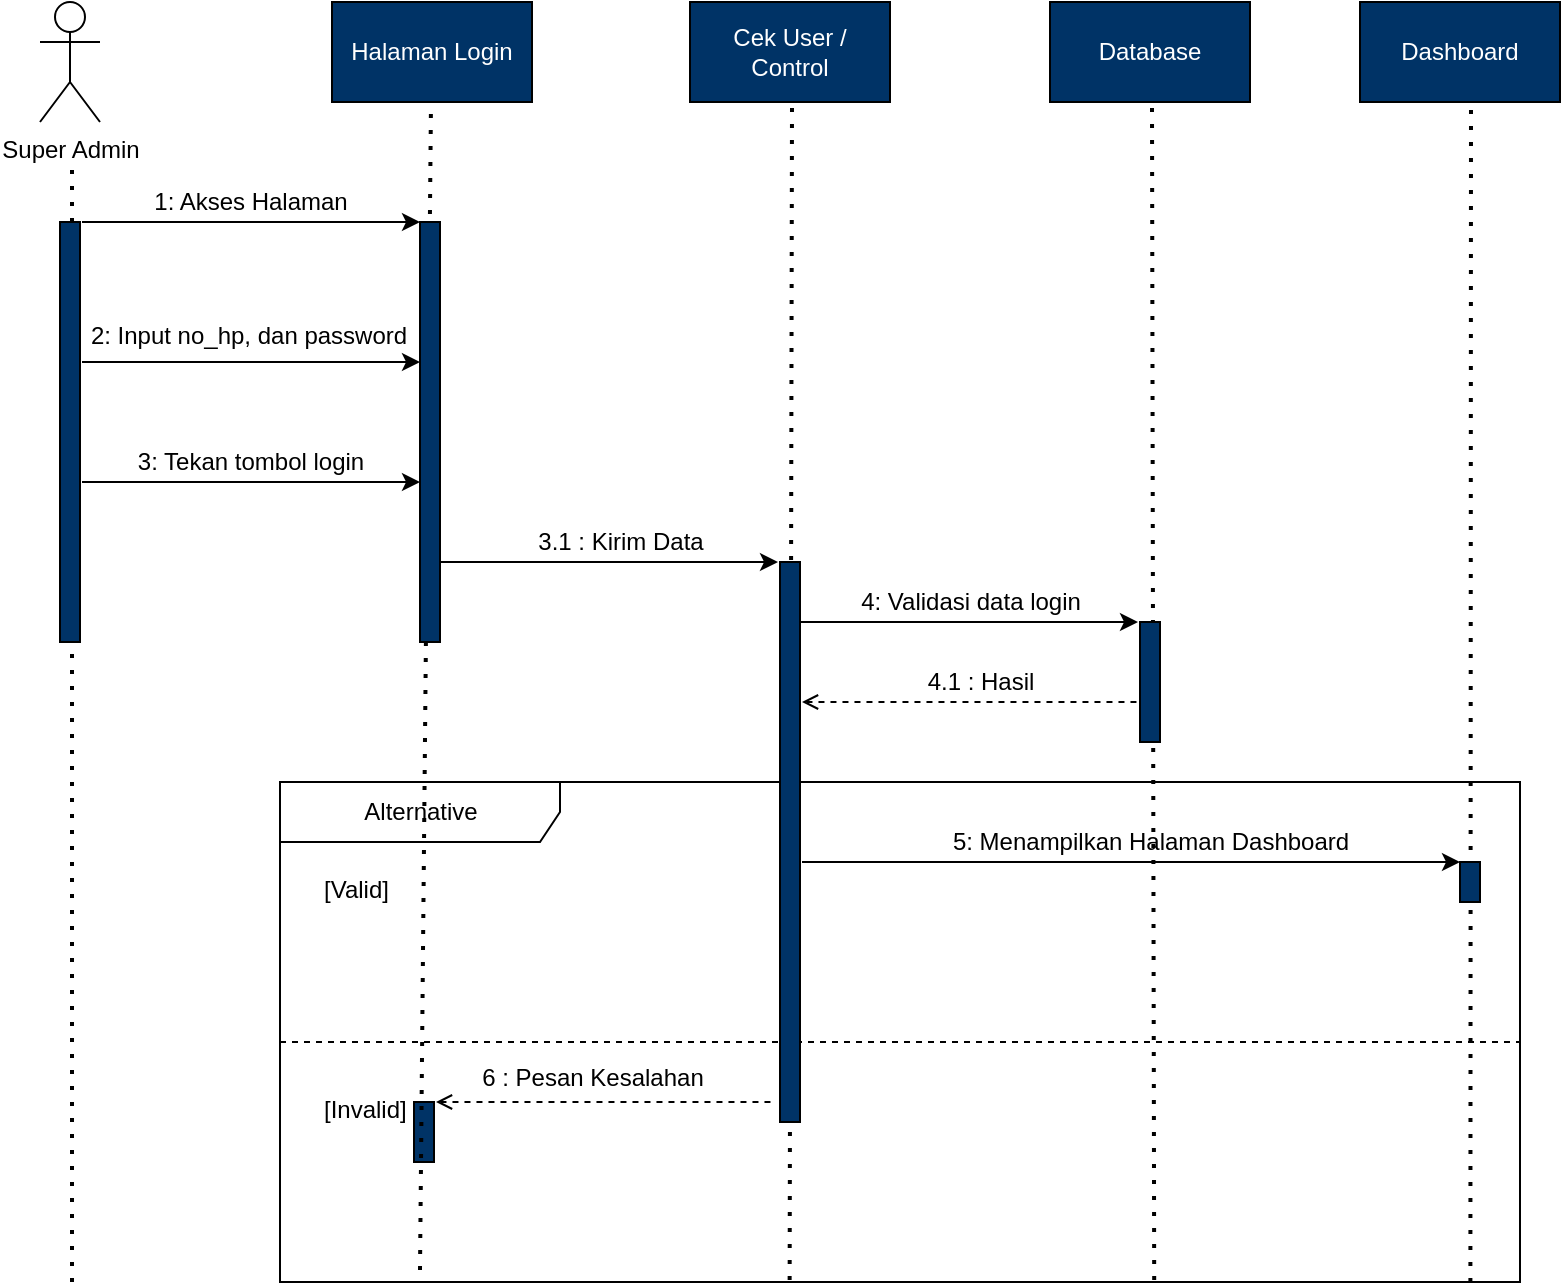 <mxfile version="17.4.2" type="device"><diagram id="HIiUiFuHQ_TdXXzIPhT4" name="Page-1"><mxGraphModel dx="868" dy="482" grid="1" gridSize="10" guides="1" tooltips="1" connect="1" arrows="1" fold="1" page="1" pageScale="1" pageWidth="850" pageHeight="1100" math="0" shadow="0"><root><mxCell id="0"/><mxCell id="1" parent="0"/><mxCell id="Pdd8FAaO6tSMZlJDGSBu-41" value="Alternative" style="shape=umlFrame;tabWidth=110;tabHeight=30;tabPosition=left;html=1;boundedLbl=1;labelInHeader=1;width=140;height=30;" parent="1" vertex="1"><mxGeometry x="250" y="480" width="620" height="250" as="geometry"/></mxCell><mxCell id="Pdd8FAaO6tSMZlJDGSBu-42" value="[Valid]" style="text" parent="Pdd8FAaO6tSMZlJDGSBu-41" vertex="1"><mxGeometry width="100" height="20" relative="1" as="geometry"><mxPoint x="20" y="40" as="offset"/></mxGeometry></mxCell><mxCell id="Pdd8FAaO6tSMZlJDGSBu-43" value="[Invalid]" style="line;strokeWidth=1;dashed=1;labelPosition=center;verticalLabelPosition=bottom;align=left;verticalAlign=top;spacingLeft=20;spacingTop=15;" parent="Pdd8FAaO6tSMZlJDGSBu-41" vertex="1"><mxGeometry y="125" width="620.0" height="10" as="geometry"/></mxCell><mxCell id="Pdd8FAaO6tSMZlJDGSBu-45" value="" style="html=1;points=[];perimeter=orthogonalPerimeter;fillColor=#003366;" parent="Pdd8FAaO6tSMZlJDGSBu-41" vertex="1"><mxGeometry x="67" y="160" width="10" height="30" as="geometry"/></mxCell><mxCell id="Pdd8FAaO6tSMZlJDGSBu-46" value="" style="endArrow=none;html=1;rounded=0;startArrow=open;startFill=0;endFill=0;dashed=1;" parent="Pdd8FAaO6tSMZlJDGSBu-41" edge="1"><mxGeometry width="50" height="50" relative="1" as="geometry"><mxPoint x="78" y="160" as="sourcePoint"/><mxPoint x="247" y="160" as="targetPoint"/></mxGeometry></mxCell><mxCell id="Pdd8FAaO6tSMZlJDGSBu-52" value="6 : Pesan Kesalahan" style="text;html=1;resizable=0;autosize=1;align=center;verticalAlign=middle;points=[];fillColor=none;strokeColor=none;rounded=0;" parent="Pdd8FAaO6tSMZlJDGSBu-41" vertex="1"><mxGeometry x="91" y="138" width="130" height="20" as="geometry"/></mxCell><mxCell id="Pdd8FAaO6tSMZlJDGSBu-28" value="" style="endArrow=none;dashed=1;html=1;dashPattern=1 3;strokeWidth=2;rounded=0;exitX=0.705;exitY=0.996;exitDx=0;exitDy=0;exitPerimeter=0;" parent="1" source="Pdd8FAaO6tSMZlJDGSBu-41" edge="1"><mxGeometry width="50" height="50" relative="1" as="geometry"><mxPoint x="685" y="720" as="sourcePoint"/><mxPoint x="686" y="142" as="targetPoint"/></mxGeometry></mxCell><mxCell id="Pdd8FAaO6tSMZlJDGSBu-22" value="" style="endArrow=none;dashed=1;html=1;dashPattern=1 3;strokeWidth=2;rounded=0;exitX=0.411;exitY=0.996;exitDx=0;exitDy=0;exitPerimeter=0;" parent="1" source="Pdd8FAaO6tSMZlJDGSBu-41" edge="1"><mxGeometry width="50" height="50" relative="1" as="geometry"><mxPoint x="505" y="720" as="sourcePoint"/><mxPoint x="506" y="143" as="targetPoint"/></mxGeometry></mxCell><mxCell id="Pdd8FAaO6tSMZlJDGSBu-1" value="Super Admin" style="shape=umlActor;verticalLabelPosition=bottom;verticalAlign=top;html=1;outlineConnect=0;" parent="1" vertex="1"><mxGeometry x="130" y="90" width="30" height="60" as="geometry"/></mxCell><mxCell id="Pdd8FAaO6tSMZlJDGSBu-3" value="" style="endArrow=none;dashed=1;html=1;dashPattern=1 3;strokeWidth=2;rounded=0;startArrow=none;" parent="1" source="Pdd8FAaO6tSMZlJDGSBu-7" edge="1"><mxGeometry width="50" height="50" relative="1" as="geometry"><mxPoint x="146" y="450" as="sourcePoint"/><mxPoint x="146" y="170" as="targetPoint"/></mxGeometry></mxCell><mxCell id="Pdd8FAaO6tSMZlJDGSBu-4" value="Halaman Login" style="rounded=0;whiteSpace=wrap;html=1;fillColor=#003366;fontColor=#FFFFFF;" parent="1" vertex="1"><mxGeometry x="276" y="90" width="100" height="50" as="geometry"/></mxCell><mxCell id="Pdd8FAaO6tSMZlJDGSBu-6" value="" style="endArrow=none;dashed=1;html=1;dashPattern=1 3;strokeWidth=2;rounded=0;" parent="1" edge="1"><mxGeometry width="50" height="50" relative="1" as="geometry"><mxPoint x="320" y="724" as="sourcePoint"/><mxPoint x="325.5" y="140" as="targetPoint"/></mxGeometry></mxCell><mxCell id="Pdd8FAaO6tSMZlJDGSBu-7" value="" style="html=1;points=[];perimeter=orthogonalPerimeter;fillColor=#003366;" parent="1" vertex="1"><mxGeometry x="140" y="200" width="10" height="210" as="geometry"/></mxCell><mxCell id="Pdd8FAaO6tSMZlJDGSBu-8" value="" style="endArrow=none;dashed=1;html=1;dashPattern=1 3;strokeWidth=2;rounded=0;" parent="1" target="Pdd8FAaO6tSMZlJDGSBu-7" edge="1"><mxGeometry width="50" height="50" relative="1" as="geometry"><mxPoint x="146" y="730" as="sourcePoint"/><mxPoint x="146" y="170" as="targetPoint"/></mxGeometry></mxCell><mxCell id="Pdd8FAaO6tSMZlJDGSBu-10" value="" style="endArrow=classic;html=1;rounded=0;" parent="1" edge="1"><mxGeometry width="50" height="50" relative="1" as="geometry"><mxPoint x="151" y="200" as="sourcePoint"/><mxPoint x="320" y="200" as="targetPoint"/></mxGeometry></mxCell><mxCell id="Pdd8FAaO6tSMZlJDGSBu-11" value="1: Akses Halaman" style="text;html=1;resizable=0;autosize=1;align=center;verticalAlign=middle;points=[];fillColor=none;strokeColor=none;rounded=0;" parent="1" vertex="1"><mxGeometry x="180" y="180" width="110" height="20" as="geometry"/></mxCell><mxCell id="Pdd8FAaO6tSMZlJDGSBu-12" value="" style="html=1;points=[];perimeter=orthogonalPerimeter;fillColor=#003366;" parent="1" vertex="1"><mxGeometry x="320" y="200" width="10" height="210" as="geometry"/></mxCell><mxCell id="Pdd8FAaO6tSMZlJDGSBu-13" value="" style="endArrow=classic;html=1;rounded=0;" parent="1" edge="1"><mxGeometry width="50" height="50" relative="1" as="geometry"><mxPoint x="151" y="270" as="sourcePoint"/><mxPoint x="320" y="270" as="targetPoint"/></mxGeometry></mxCell><mxCell id="Pdd8FAaO6tSMZlJDGSBu-14" value="2: Input no_hp, dan password" style="text;html=1;resizable=0;autosize=1;align=center;verticalAlign=middle;points=[];fillColor=none;strokeColor=none;rounded=0;" parent="1" vertex="1"><mxGeometry x="149" y="247" width="170" height="20" as="geometry"/></mxCell><mxCell id="Pdd8FAaO6tSMZlJDGSBu-16" value="" style="endArrow=classic;html=1;rounded=0;" parent="1" edge="1"><mxGeometry width="50" height="50" relative="1" as="geometry"><mxPoint x="151" y="330" as="sourcePoint"/><mxPoint x="320" y="330" as="targetPoint"/></mxGeometry></mxCell><mxCell id="Pdd8FAaO6tSMZlJDGSBu-18" value="3: Tekan tombol login" style="text;html=1;resizable=0;autosize=1;align=center;verticalAlign=middle;points=[];fillColor=none;strokeColor=none;rounded=0;" parent="1" vertex="1"><mxGeometry x="170" y="310" width="130" height="20" as="geometry"/></mxCell><mxCell id="Pdd8FAaO6tSMZlJDGSBu-19" value="" style="endArrow=classic;html=1;rounded=0;" parent="1" edge="1"><mxGeometry width="50" height="50" relative="1" as="geometry"><mxPoint x="330" y="370" as="sourcePoint"/><mxPoint x="499" y="370" as="targetPoint"/></mxGeometry></mxCell><mxCell id="Pdd8FAaO6tSMZlJDGSBu-20" value="3.1 : Kirim Data" style="text;html=1;resizable=0;autosize=1;align=center;verticalAlign=middle;points=[];fillColor=none;strokeColor=none;rounded=0;" parent="1" vertex="1"><mxGeometry x="370" y="350" width="100" height="20" as="geometry"/></mxCell><mxCell id="Pdd8FAaO6tSMZlJDGSBu-21" value="" style="html=1;points=[];perimeter=orthogonalPerimeter;fillColor=#003366;" parent="1" vertex="1"><mxGeometry x="500" y="370" width="10" height="280" as="geometry"/></mxCell><mxCell id="Pdd8FAaO6tSMZlJDGSBu-23" value="Cek User / Control" style="rounded=0;whiteSpace=wrap;html=1;fontColor=#FFFFFF;fillColor=#003366;" parent="1" vertex="1"><mxGeometry x="455" y="90" width="100" height="50" as="geometry"/></mxCell><mxCell id="Pdd8FAaO6tSMZlJDGSBu-24" value="" style="endArrow=classic;html=1;rounded=0;" parent="1" edge="1"><mxGeometry width="50" height="50" relative="1" as="geometry"><mxPoint x="510" y="400" as="sourcePoint"/><mxPoint x="679" y="400" as="targetPoint"/></mxGeometry></mxCell><mxCell id="Pdd8FAaO6tSMZlJDGSBu-25" value="4: Validasi data login" style="text;html=1;resizable=0;autosize=1;align=center;verticalAlign=middle;points=[];fillColor=none;strokeColor=none;rounded=0;" parent="1" vertex="1"><mxGeometry x="530" y="380" width="130" height="20" as="geometry"/></mxCell><mxCell id="Pdd8FAaO6tSMZlJDGSBu-27" value="" style="html=1;points=[];perimeter=orthogonalPerimeter;fillColor=#003366;" parent="1" vertex="1"><mxGeometry x="680" y="400" width="10" height="60" as="geometry"/></mxCell><mxCell id="Pdd8FAaO6tSMZlJDGSBu-29" value="Database" style="rounded=0;whiteSpace=wrap;html=1;fillColor=#003366;fontColor=#FFFFFF;" parent="1" vertex="1"><mxGeometry x="635" y="90" width="100" height="50" as="geometry"/></mxCell><mxCell id="Pdd8FAaO6tSMZlJDGSBu-30" value="Dashboard" style="rounded=0;whiteSpace=wrap;html=1;fontColor=#FFFFFF;fillColor=#003366;" parent="1" vertex="1"><mxGeometry x="790" y="90" width="100" height="50" as="geometry"/></mxCell><mxCell id="Pdd8FAaO6tSMZlJDGSBu-31" value="" style="endArrow=none;html=1;rounded=0;startArrow=open;startFill=0;endFill=0;dashed=1;" parent="1" edge="1"><mxGeometry width="50" height="50" relative="1" as="geometry"><mxPoint x="511" y="440" as="sourcePoint"/><mxPoint x="680" y="440" as="targetPoint"/></mxGeometry></mxCell><mxCell id="Pdd8FAaO6tSMZlJDGSBu-33" value="4.1 : Hasil" style="text;html=1;resizable=0;autosize=1;align=center;verticalAlign=middle;points=[];fillColor=none;strokeColor=none;rounded=0;" parent="1" vertex="1"><mxGeometry x="565" y="420" width="70" height="20" as="geometry"/></mxCell><mxCell id="Pdd8FAaO6tSMZlJDGSBu-36" value="" style="endArrow=classic;html=1;rounded=0;" parent="1" edge="1"><mxGeometry width="50" height="50" relative="1" as="geometry"><mxPoint x="511" y="520" as="sourcePoint"/><mxPoint x="840" y="520" as="targetPoint"/></mxGeometry></mxCell><mxCell id="Pdd8FAaO6tSMZlJDGSBu-37" value="5: Menampilkan Halaman Dashboard" style="text;html=1;resizable=0;autosize=1;align=center;verticalAlign=middle;points=[];fillColor=none;strokeColor=none;rounded=0;" parent="1" vertex="1"><mxGeometry x="580" y="500" width="210" height="20" as="geometry"/></mxCell><mxCell id="Pdd8FAaO6tSMZlJDGSBu-39" value="" style="endArrow=none;dashed=1;html=1;dashPattern=1 3;strokeWidth=2;rounded=0;exitX=0.96;exitY=1;exitDx=0;exitDy=0;exitPerimeter=0;" parent="1" source="Pdd8FAaO6tSMZlJDGSBu-41" edge="1"><mxGeometry width="50" height="50" relative="1" as="geometry"><mxPoint x="844" y="720" as="sourcePoint"/><mxPoint x="845.5" y="140" as="targetPoint"/></mxGeometry></mxCell><mxCell id="Pdd8FAaO6tSMZlJDGSBu-40" value="" style="html=1;points=[];perimeter=orthogonalPerimeter;fillColor=#003366;" parent="1" vertex="1"><mxGeometry x="840" y="520" width="10" height="20" as="geometry"/></mxCell></root></mxGraphModel></diagram></mxfile>